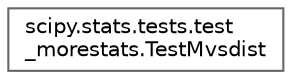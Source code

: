 digraph "Graphical Class Hierarchy"
{
 // LATEX_PDF_SIZE
  bgcolor="transparent";
  edge [fontname=Helvetica,fontsize=10,labelfontname=Helvetica,labelfontsize=10];
  node [fontname=Helvetica,fontsize=10,shape=box,height=0.2,width=0.4];
  rankdir="LR";
  Node0 [id="Node000000",label="scipy.stats.tests.test\l_morestats.TestMvsdist",height=0.2,width=0.4,color="grey40", fillcolor="white", style="filled",URL="$d5/d14/classscipy_1_1stats_1_1tests_1_1test__morestats_1_1TestMvsdist.html",tooltip=" "];
}
